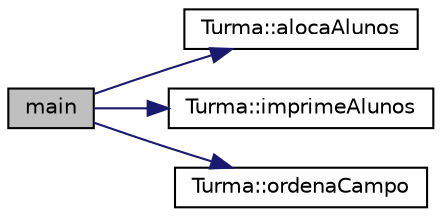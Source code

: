 digraph "main"
{
 // LATEX_PDF_SIZE
  edge [fontname="Helvetica",fontsize="10",labelfontname="Helvetica",labelfontsize="10"];
  node [fontname="Helvetica",fontsize="10",shape=record];
  rankdir="LR";
  Node1 [label="main",height=0.2,width=0.4,color="black", fillcolor="grey75", style="filled", fontcolor="black",tooltip=" "];
  Node1 -> Node2 [color="midnightblue",fontsize="10",style="solid",fontname="Helvetica"];
  Node2 [label="Turma::alocaAlunos",height=0.2,width=0.4,color="black", fillcolor="white", style="filled",URL="$classTurma.html#afaa1f410d468abbcbae7ca3c92821cef",tooltip="Funcao que aloca os alunos da classe Turma criando novos objetos Aluno e os adicionando à lista."];
  Node1 -> Node3 [color="midnightblue",fontsize="10",style="solid",fontname="Helvetica"];
  Node3 [label="Turma::imprimeAlunos",height=0.2,width=0.4,color="black", fillcolor="white", style="filled",URL="$classTurma.html#a6fe7ef33d7fd9d35111cfdb2f91c320d",tooltip="Imprime cada elemento e seus atributos do list de alunos da turma."];
  Node1 -> Node4 [color="midnightblue",fontsize="10",style="solid",fontname="Helvetica"];
  Node4 [label="Turma::ordenaCampo",height=0.2,width=0.4,color="black", fillcolor="white", style="filled",URL="$classTurma.html#a3758b00242aee9ec17a867101cb4a073",tooltip="Funcao que ordena a lista de alunos da classe Turma usando Selection Sort."];
}
